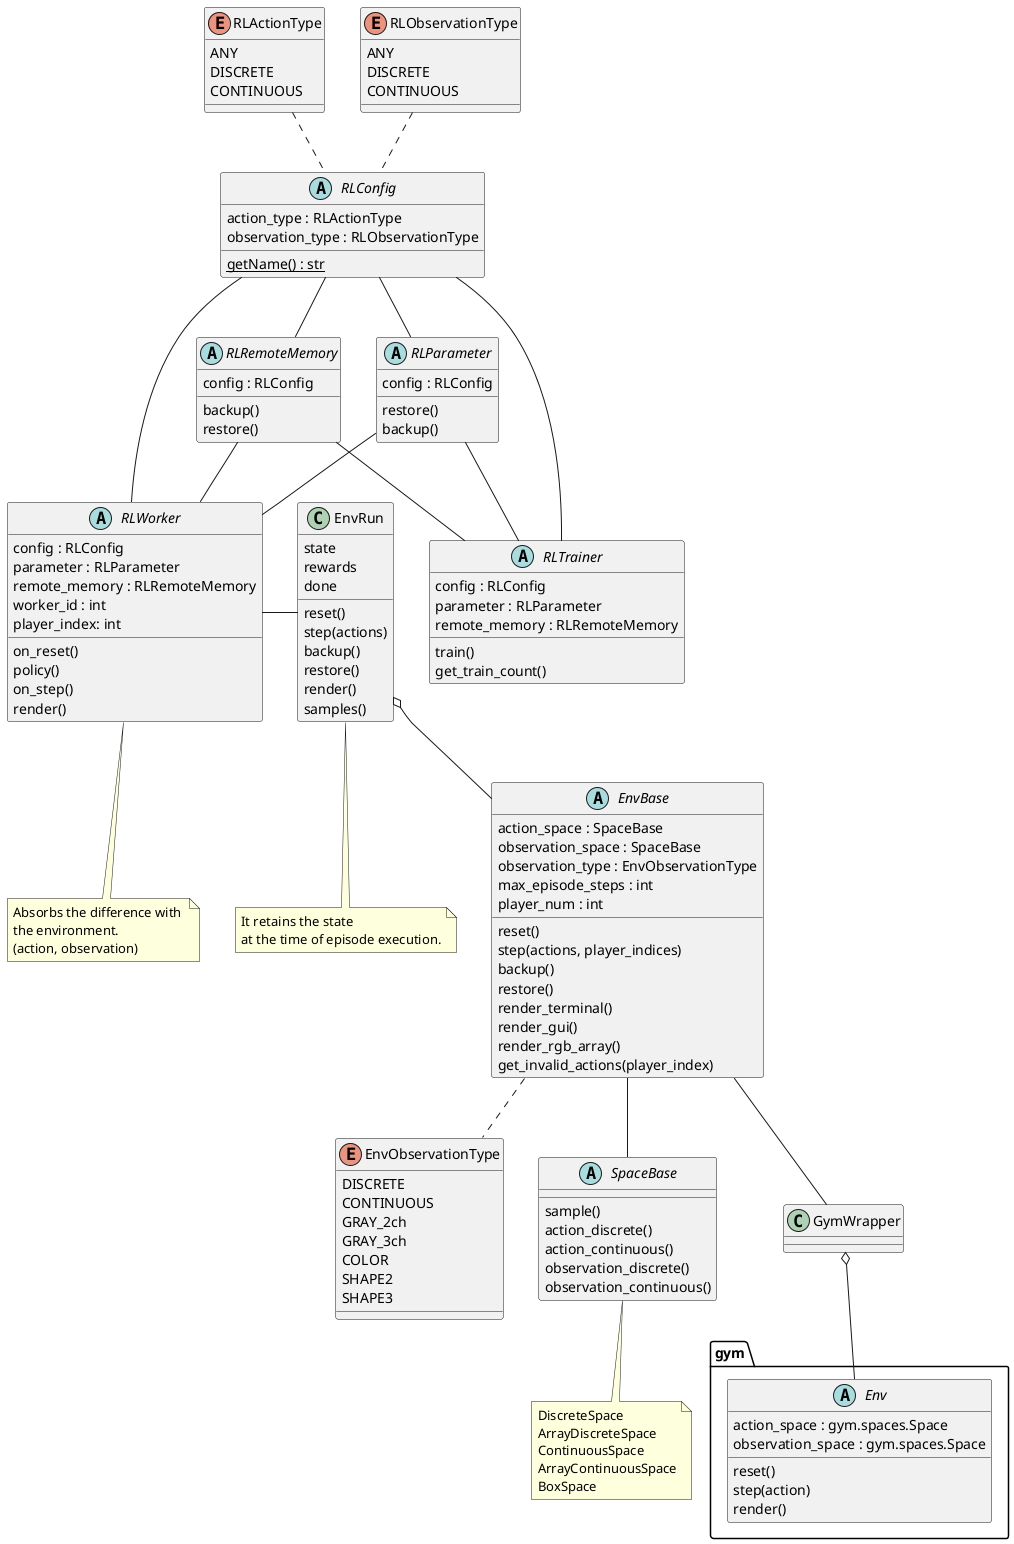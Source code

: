 @startuml class

enum RLActionType {
    ANY
    DISCRETE
    CONTINUOUS
}

enum RLObservationType {
    ANY
    DISCRETE
    CONTINUOUS
}

enum EnvObservationType {
    DISCRETE
    CONTINUOUS
    GRAY_2ch
    GRAY_3ch
    COLOR
    SHAPE2
    SHAPE3
}


abstract SpaceBase {
    sample()
    action_discrete()
    action_continuous()
    observation_discrete()
    observation_continuous()
}

note as SpaceMemo
DiscreteSpace
ArrayDiscreteSpace
ContinuousSpace
ArrayContinuousSpace
BoxSpace
end note

SpaceBase <|-- SpaceMemo


abstract EnvBase {
    action_space : SpaceBase
    observation_space : SpaceBase
    observation_type : EnvObservationType
    max_episode_steps : int
    player_num : int
    reset()
    step(actions, player_indices)
    backup()
    restore()
    render_terminal()
    render_gui()
    render_rgb_array()
    get_invalid_actions(player_index)
} 

EnvBase .. EnvObservationType
EnvBase -- SpaceBase


abstract gym.Env {
    action_space : gym.spaces.Space
    observation_space : gym.spaces.Space
    reset()
    step(action)
    render()
}
class GymWrapper {}

GymWrapper o-- gym.Env
EnvBase -- GymWrapper

abstract SpaceBase {

}

class EnvRun {
    state
    rewards
    done
    reset()
    step(actions)
    backup()
    restore()
    render()
    samples()
}
EnvRun o-- EnvBase

note "It retains the state \nat the time of episode execution." as EnvRunMemo
EnvRun .. EnvRunMemo


abstract RLWorker {
    config : RLConfig
    parameter : RLParameter
    remote_memory : RLRemoteMemory
    worker_id : int
    player_index: int
    on_reset()
    policy()
    on_step()
    render()
}


RLWorker - EnvRun

note "Absorbs the difference with \nthe environment.\n(action, observation)" as RLWorkerMemo
RLWorker .. RLWorkerMemo


abstract RLTrainer {
    config : RLConfig
    parameter : RLParameter
    remote_memory : RLRemoteMemory
    train()
    get_train_count()
}

abstract RLRemoteMemory {
    config : RLConfig
    backup()
    restore()
}

abstract RLParameter {
    config : RLConfig
    restore()
    backup()
}


abstract RLConfig {
    {static} getName() : str
    action_type : RLActionType
    observation_type : RLObservationType
}
RLActionType .. RLConfig
RLObservationType .. RLConfig

RLConfig --- RLWorker
RLConfig --- RLTrainer
RLConfig -- RLParameter
RLConfig -- RLRemoteMemory

RLParameter -- RLWorker
RLParameter -- RLTrainer
RLRemoteMemory -- RLWorker
RLRemoteMemory -- RLTrainer


@enduml